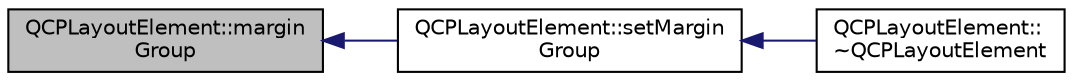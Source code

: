 digraph "QCPLayoutElement::marginGroup"
{
  edge [fontname="Helvetica",fontsize="10",labelfontname="Helvetica",labelfontsize="10"];
  node [fontname="Helvetica",fontsize="10",shape=record];
  rankdir="LR";
  Node1 [label="QCPLayoutElement::margin\lGroup",height=0.2,width=0.4,color="black", fillcolor="grey75", style="filled", fontcolor="black"];
  Node1 -> Node2 [dir="back",color="midnightblue",fontsize="10",style="solid",fontname="Helvetica"];
  Node2 [label="QCPLayoutElement::setMargin\lGroup",height=0.2,width=0.4,color="black", fillcolor="white", style="filled",URL="$class_q_c_p_layout_element.html#a516e56f76b6bc100e8e71d329866847d"];
  Node2 -> Node3 [dir="back",color="midnightblue",fontsize="10",style="solid",fontname="Helvetica"];
  Node3 [label="QCPLayoutElement::\l~QCPLayoutElement",height=0.2,width=0.4,color="black", fillcolor="white", style="filled",URL="$class_q_c_p_layout_element.html#a0dc52343920011b3e72d61fc94ed3400"];
}
